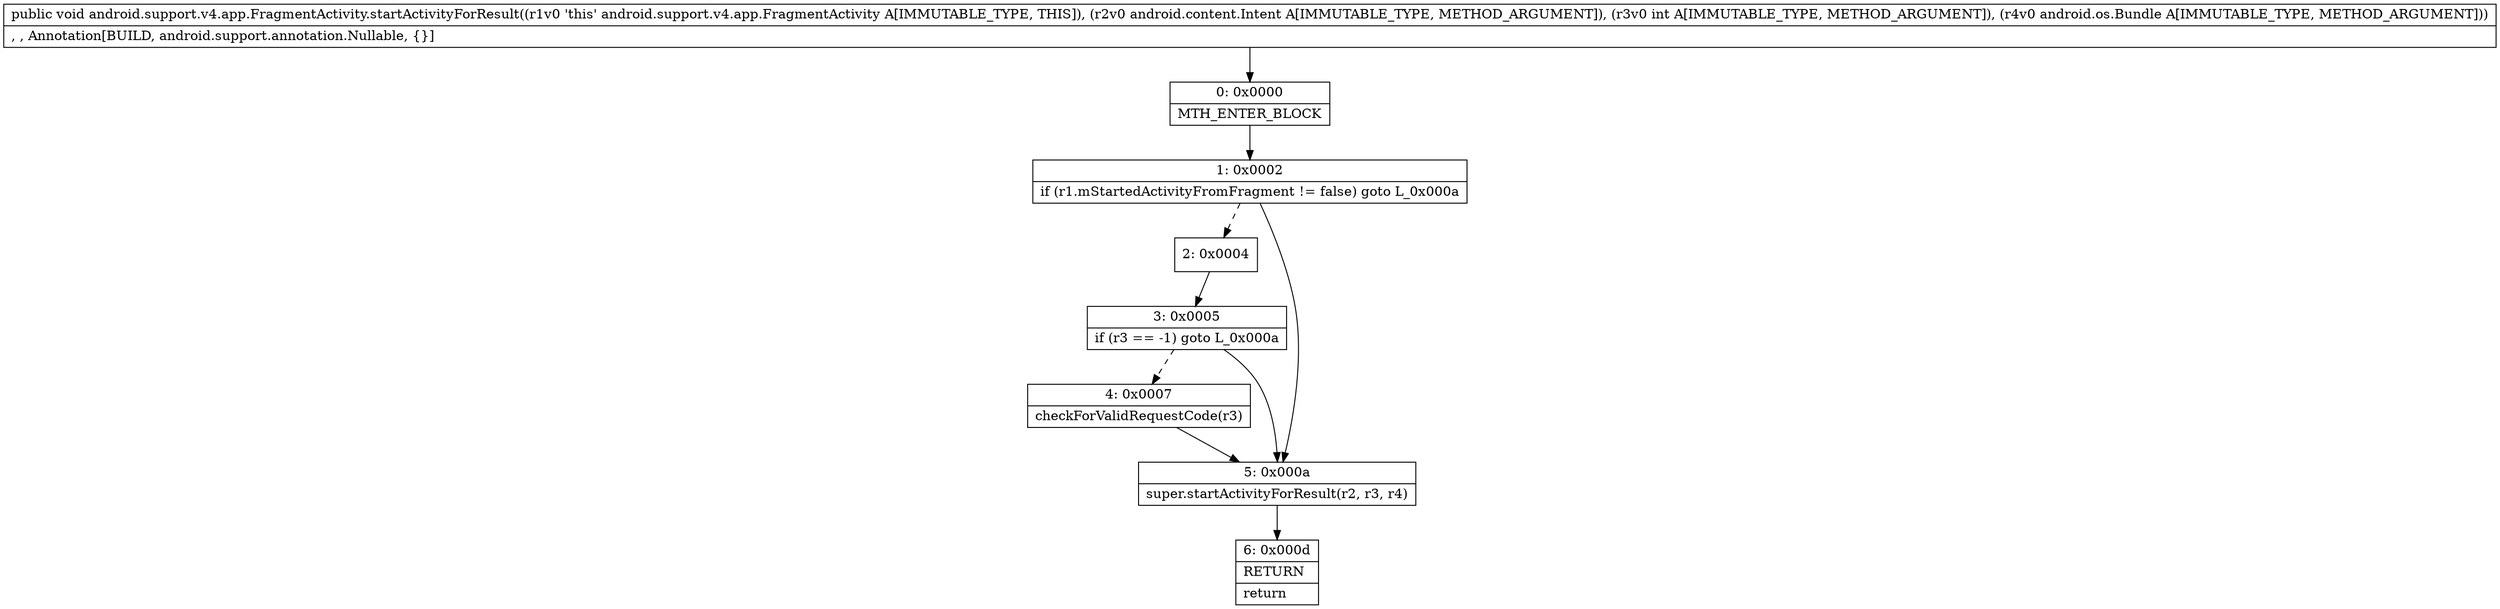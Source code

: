 digraph "CFG forandroid.support.v4.app.FragmentActivity.startActivityForResult(Landroid\/content\/Intent;ILandroid\/os\/Bundle;)V" {
Node_0 [shape=record,label="{0\:\ 0x0000|MTH_ENTER_BLOCK\l}"];
Node_1 [shape=record,label="{1\:\ 0x0002|if (r1.mStartedActivityFromFragment != false) goto L_0x000a\l}"];
Node_2 [shape=record,label="{2\:\ 0x0004}"];
Node_3 [shape=record,label="{3\:\ 0x0005|if (r3 == \-1) goto L_0x000a\l}"];
Node_4 [shape=record,label="{4\:\ 0x0007|checkForValidRequestCode(r3)\l}"];
Node_5 [shape=record,label="{5\:\ 0x000a|super.startActivityForResult(r2, r3, r4)\l}"];
Node_6 [shape=record,label="{6\:\ 0x000d|RETURN\l|return\l}"];
MethodNode[shape=record,label="{public void android.support.v4.app.FragmentActivity.startActivityForResult((r1v0 'this' android.support.v4.app.FragmentActivity A[IMMUTABLE_TYPE, THIS]), (r2v0 android.content.Intent A[IMMUTABLE_TYPE, METHOD_ARGUMENT]), (r3v0 int A[IMMUTABLE_TYPE, METHOD_ARGUMENT]), (r4v0 android.os.Bundle A[IMMUTABLE_TYPE, METHOD_ARGUMENT]))  | , , Annotation[BUILD, android.support.annotation.Nullable, \{\}]\l}"];
MethodNode -> Node_0;
Node_0 -> Node_1;
Node_1 -> Node_2[style=dashed];
Node_1 -> Node_5;
Node_2 -> Node_3;
Node_3 -> Node_4[style=dashed];
Node_3 -> Node_5;
Node_4 -> Node_5;
Node_5 -> Node_6;
}

